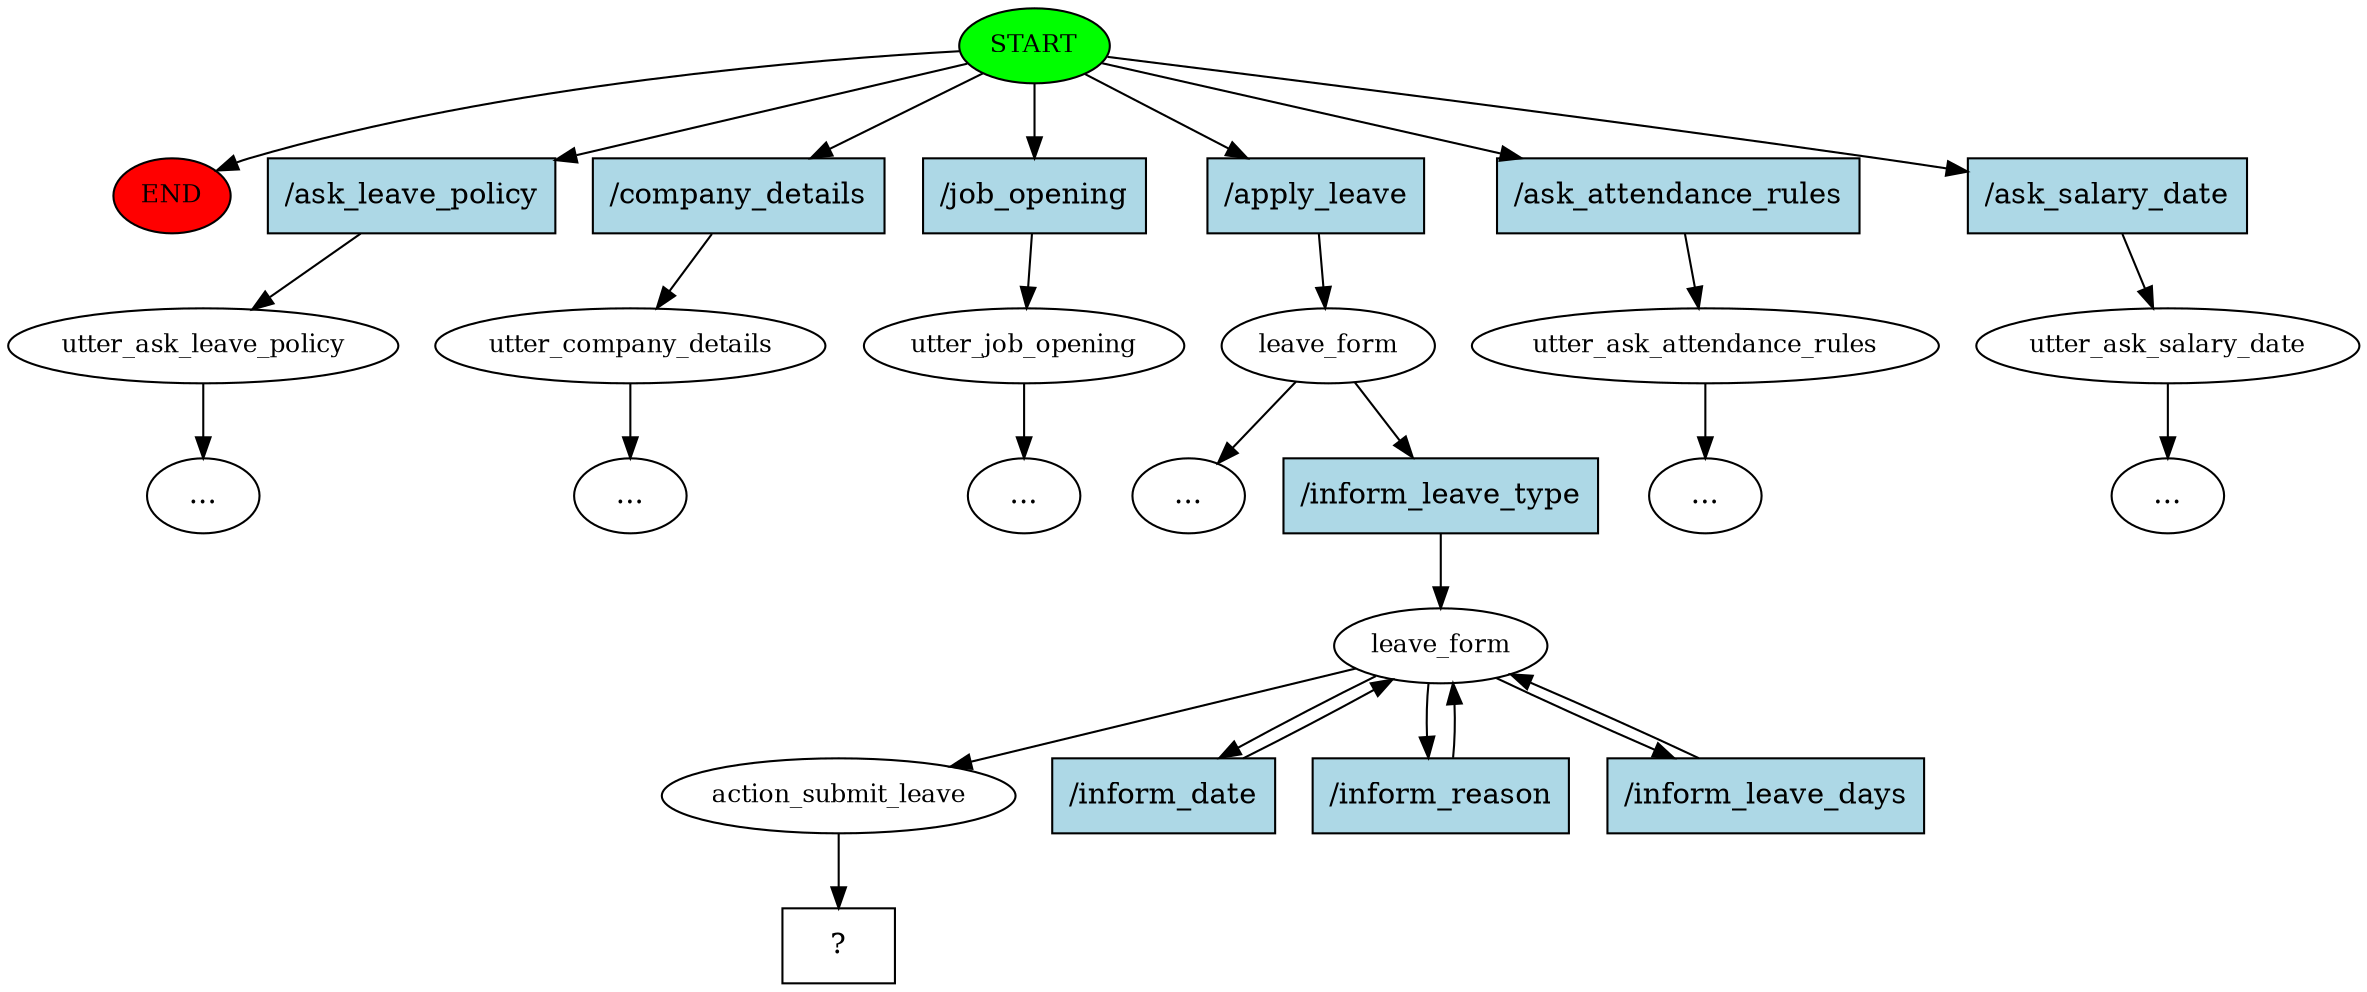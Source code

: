 digraph  {
0 [class="start active", fillcolor=green, fontsize=12, label=START, style=filled];
"-1" [class=end, fillcolor=red, fontsize=12, label=END, style=filled];
1 [class="", fontsize=12, label=utter_ask_leave_policy];
"-3" [class=ellipsis, label="..."];
2 [class="", fontsize=12, label=utter_company_details];
"-4" [class=ellipsis, label="..."];
3 [class="", fontsize=12, label=utter_job_opening];
"-5" [class=ellipsis, label="..."];
4 [class=active, fontsize=12, label=leave_form];
"-7" [class=ellipsis, label="..."];
6 [class="", fontsize=12, label=utter_ask_attendance_rules];
"-8" [class=ellipsis, label="..."];
7 [class="", fontsize=12, label=utter_ask_salary_date];
"-9" [class=ellipsis, label="..."];
9 [class=active, fontsize=12, label=leave_form];
14 [class=active, fontsize=12, label=action_submit_leave];
15 [class="intent dashed active", label="  ?  ", shape=rect];
16 [class=intent, fillcolor=lightblue, label="/ask_leave_policy", shape=rect, style=filled];
17 [class=intent, fillcolor=lightblue, label="/company_details", shape=rect, style=filled];
18 [class=intent, fillcolor=lightblue, label="/job_opening", shape=rect, style=filled];
19 [class="intent active", fillcolor=lightblue, label="/apply_leave", shape=rect, style=filled];
20 [class=intent, fillcolor=lightblue, label="/ask_attendance_rules", shape=rect, style=filled];
21 [class=intent, fillcolor=lightblue, label="/ask_salary_date", shape=rect, style=filled];
22 [class="intent active", fillcolor=lightblue, label="/inform_leave_type", shape=rect, style=filled];
23 [class="intent active", fillcolor=lightblue, label="/inform_date", shape=rect, style=filled];
24 [class="intent active", fillcolor=lightblue, label="/inform_reason", shape=rect, style=filled];
25 [class="intent active", fillcolor=lightblue, label="/inform_leave_days", shape=rect, style=filled];
0 -> "-1"  [class="", key=NONE, label=""];
0 -> 16  [class="", key=0];
0 -> 17  [class="", key=0];
0 -> 18  [class="", key=0];
0 -> 19  [class=active, key=0];
0 -> 20  [class="", key=0];
0 -> 21  [class="", key=0];
1 -> "-3"  [class="", key=NONE, label=""];
2 -> "-4"  [class="", key=NONE, label=""];
3 -> "-5"  [class="", key=NONE, label=""];
4 -> "-7"  [class="", key=NONE, label=""];
4 -> 22  [class=active, key=0];
6 -> "-8"  [class="", key=NONE, label=""];
7 -> "-9"  [class="", key=NONE, label=""];
9 -> 14  [class=active, key=NONE, label=""];
9 -> 23  [class=active, key=0];
9 -> 24  [class=active, key=0];
9 -> 25  [class=active, key=0];
14 -> 15  [class=active, key=NONE, label=""];
16 -> 1  [class="", key=0];
17 -> 2  [class="", key=0];
18 -> 3  [class="", key=0];
19 -> 4  [class=active, key=0];
20 -> 6  [class="", key=0];
21 -> 7  [class="", key=0];
22 -> 9  [class=active, key=0];
23 -> 9  [class=active, key=0];
24 -> 9  [class=active, key=0];
25 -> 9  [class=active, key=0];
}
